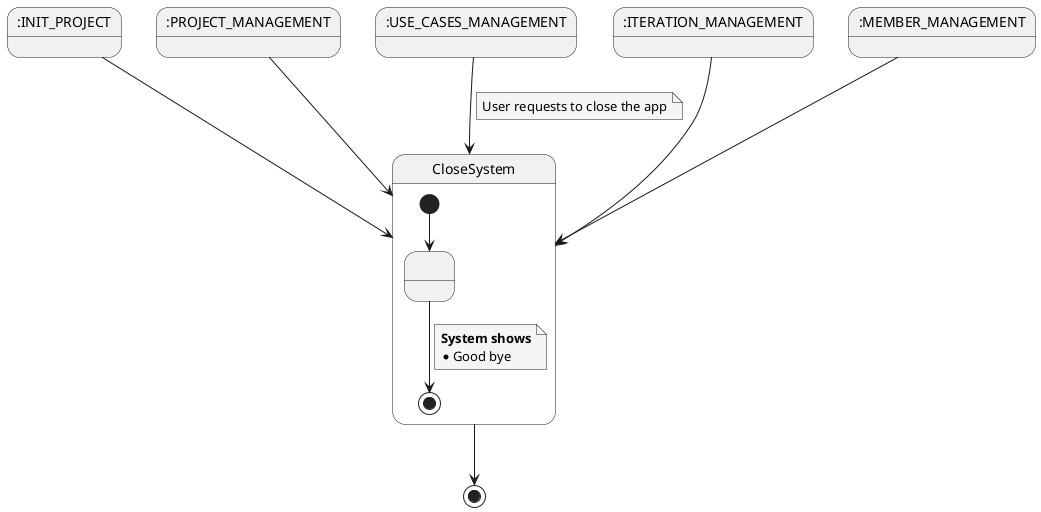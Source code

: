 @startuml

skinparam {
    NoteBackgroundColor #whiteSmoke
}

state INIT_PROJECT as ":INIT_PROJECT"
state PROJECT_MANAGEMENT as ":PROJECT_MANAGEMENT"
state USE_CASES_MANAGEMENT as ":USE_CASES_MANAGEMENT"
state ITERATION_MANAGEMENT as ":ITERATION_MANAGEMENT"
state MEMBER_MANAGEMENT as ":MEMBER_MANAGEMENT"

INIT_PROJECT --> CloseSystem
PROJECT_MANAGEMENT --> CloseSystem
USE_CASES_MANAGEMENT --> CloseSystem
note on link
User requests to close the app
end note
ITERATION_MANAGEMENT --> CloseSystem
MEMBER_MANAGEMENT --> CloseSystem


state CloseSystem {
    state 1 as " "

    [*] --> 1

    1 --> [*]
        note on link
    <b>System shows</b>
    * Good bye
    end note
}

CloseSystem --> [*]
@enduml
